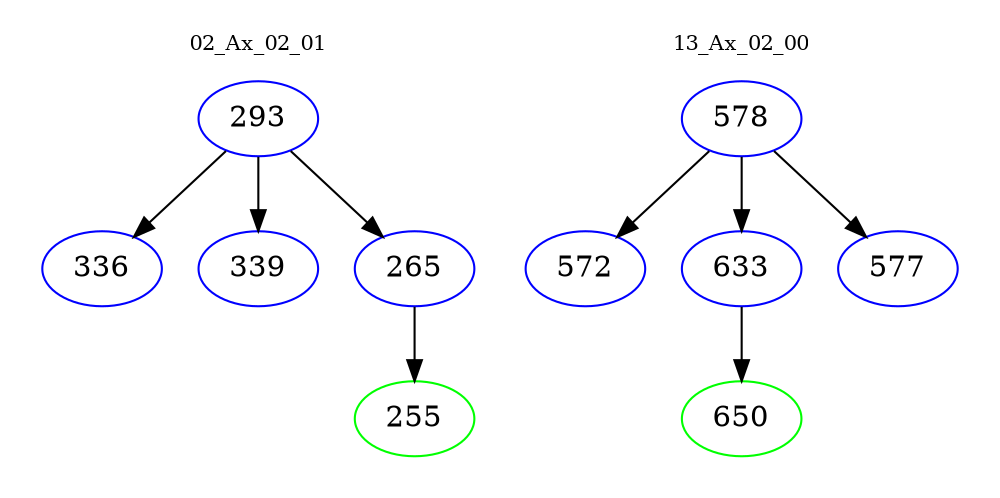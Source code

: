 digraph{
subgraph cluster_0 {
color = white
label = "02_Ax_02_01";
fontsize=10;
T0_293 [label="293", color="blue"]
T0_293 -> T0_336 [color="black"]
T0_336 [label="336", color="blue"]
T0_293 -> T0_339 [color="black"]
T0_339 [label="339", color="blue"]
T0_293 -> T0_265 [color="black"]
T0_265 [label="265", color="blue"]
T0_265 -> T0_255 [color="black"]
T0_255 [label="255", color="green"]
}
subgraph cluster_1 {
color = white
label = "13_Ax_02_00";
fontsize=10;
T1_578 [label="578", color="blue"]
T1_578 -> T1_572 [color="black"]
T1_572 [label="572", color="blue"]
T1_578 -> T1_633 [color="black"]
T1_633 [label="633", color="blue"]
T1_633 -> T1_650 [color="black"]
T1_650 [label="650", color="green"]
T1_578 -> T1_577 [color="black"]
T1_577 [label="577", color="blue"]
}
}
